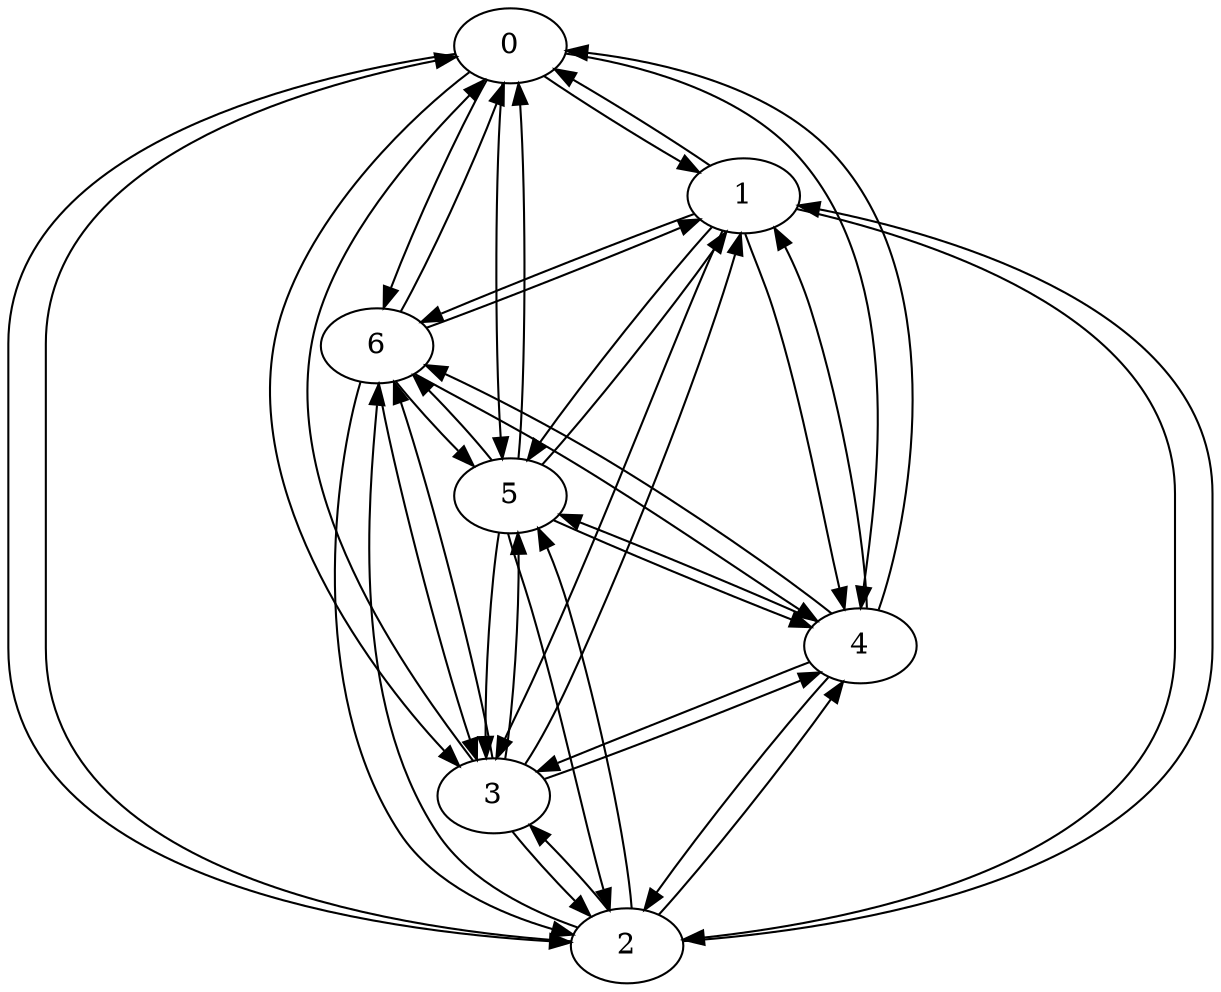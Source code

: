 strict digraph  {
0;
1;
2;
3;
4;
5;
6;
0 -> 1  [weight=7];
0 -> 2  [weight=7];
0 -> 3  [weight=3];
0 -> 4  [weight=2];
0 -> 5  [weight=8];
0 -> 6  [weight=4];
1 -> 0  [weight=2];
1 -> 2  [weight=7];
1 -> 3  [weight=5];
1 -> 4  [weight=5];
1 -> 5  [weight=6];
1 -> 6  [weight=3];
2 -> 0  [weight=2];
2 -> 1  [weight=4];
2 -> 3  [weight=2];
2 -> 4  [weight=7];
2 -> 5  [weight=2];
2 -> 6  [weight=4];
3 -> 0  [weight=4];
3 -> 1  [weight=7];
3 -> 2  [weight=3];
3 -> 4  [weight=6];
3 -> 5  [weight=3];
3 -> 6  [weight=8];
4 -> 0  [weight=4];
4 -> 1  [weight=2];
4 -> 2  [weight=4];
4 -> 3  [weight=7];
4 -> 5  [weight=8];
4 -> 6  [weight=3];
5 -> 0  [weight=8];
5 -> 1  [weight=4];
5 -> 2  [weight=2];
5 -> 3  [weight=8];
5 -> 4  [weight=3];
5 -> 6  [weight=3];
6 -> 0  [weight=2];
6 -> 1  [weight=6];
6 -> 2  [weight=2];
6 -> 3  [weight=7];
6 -> 4  [weight=5];
6 -> 5  [weight=3];
}
